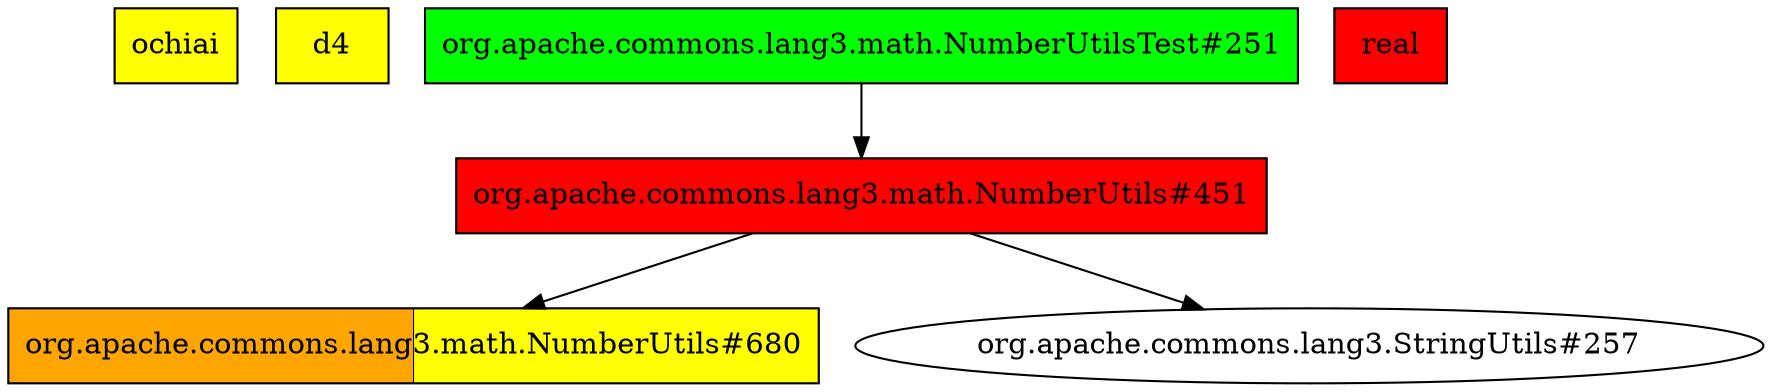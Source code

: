 digraph enhanced {
	"ochiai" [style=striped shape=box fillcolor="yellow"];
	"d4" [style=striped shape=box fillcolor="yellow"];
	"org.apache.commons.lang3.math.NumberUtils#451" [style=striped shape=box fillcolor="red"];
	"org.apache.commons.lang3.math.NumberUtils#680" [style=striped shape=box fillcolor="orange:yellow"];
	"org.apache.commons.lang3.math.NumberUtilsTest#251" [style=striped shape=box fillcolor="green"];
	"real" [style=striped shape=box fillcolor="red"];
	"org.apache.commons.lang3.math.NumberUtils#451" -> "org.apache.commons.lang3.StringUtils#257";
	"org.apache.commons.lang3.math.NumberUtilsTest#251" -> "org.apache.commons.lang3.math.NumberUtils#451";
	"org.apache.commons.lang3.math.NumberUtils#451" -> "org.apache.commons.lang3.math.NumberUtils#680";
}
